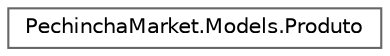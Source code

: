 digraph "Graphical Class Hierarchy"
{
 // LATEX_PDF_SIZE
  bgcolor="transparent";
  edge [fontname=Helvetica,fontsize=10,labelfontname=Helvetica,labelfontsize=10];
  node [fontname=Helvetica,fontsize=10,shape=box,height=0.2,width=0.4];
  rankdir="LR";
  Node0 [id="Node000000",label="PechinchaMarket.Models.Produto",height=0.2,width=0.4,color="grey40", fillcolor="white", style="filled",URL="$class_pechincha_market_1_1_models_1_1_produto.html",tooltip="classe de produto"];
}
